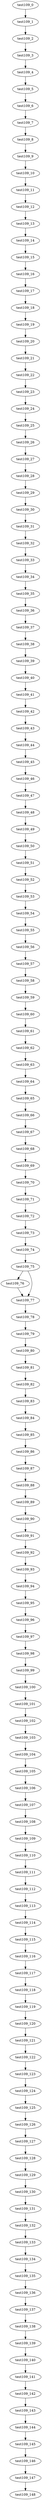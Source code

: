 digraph G {
test109_0->test109_1;
test109_1->test109_2;
test109_2->test109_3;
test109_3->test109_4;
test109_4->test109_5;
test109_5->test109_6;
test109_6->test109_7;
test109_7->test109_8;
test109_8->test109_9;
test109_9->test109_10;
test109_10->test109_11;
test109_11->test109_12;
test109_12->test109_13;
test109_13->test109_14;
test109_14->test109_15;
test109_15->test109_16;
test109_16->test109_17;
test109_17->test109_18;
test109_18->test109_19;
test109_19->test109_20;
test109_20->test109_21;
test109_21->test109_22;
test109_22->test109_23;
test109_23->test109_24;
test109_24->test109_25;
test109_25->test109_26;
test109_26->test109_27;
test109_27->test109_28;
test109_28->test109_29;
test109_29->test109_30;
test109_30->test109_31;
test109_31->test109_32;
test109_32->test109_33;
test109_33->test109_34;
test109_34->test109_35;
test109_35->test109_36;
test109_36->test109_37;
test109_37->test109_38;
test109_38->test109_39;
test109_39->test109_40;
test109_40->test109_41;
test109_41->test109_42;
test109_42->test109_43;
test109_43->test109_44;
test109_44->test109_45;
test109_45->test109_46;
test109_46->test109_47;
test109_47->test109_48;
test109_48->test109_49;
test109_49->test109_50;
test109_50->test109_51;
test109_51->test109_52;
test109_52->test109_53;
test109_53->test109_54;
test109_54->test109_55;
test109_55->test109_56;
test109_56->test109_57;
test109_57->test109_58;
test109_58->test109_59;
test109_59->test109_60;
test109_60->test109_61;
test109_61->test109_62;
test109_62->test109_63;
test109_63->test109_64;
test109_64->test109_65;
test109_65->test109_66;
test109_66->test109_67;
test109_67->test109_68;
test109_68->test109_69;
test109_69->test109_70;
test109_70->test109_71;
test109_71->test109_72;
test109_72->test109_73;
test109_73->test109_74;
test109_74->test109_75;
test109_75->test109_76;
test109_75->test109_77;
test109_76->test109_77;
test109_77->test109_78;
test109_78->test109_79;
test109_79->test109_80;
test109_80->test109_81;
test109_81->test109_82;
test109_82->test109_83;
test109_83->test109_84;
test109_84->test109_85;
test109_85->test109_86;
test109_86->test109_87;
test109_87->test109_88;
test109_88->test109_89;
test109_89->test109_90;
test109_90->test109_91;
test109_91->test109_92;
test109_92->test109_93;
test109_93->test109_94;
test109_94->test109_95;
test109_95->test109_96;
test109_96->test109_97;
test109_97->test109_98;
test109_98->test109_99;
test109_99->test109_100;
test109_100->test109_101;
test109_101->test109_102;
test109_102->test109_103;
test109_103->test109_104;
test109_104->test109_105;
test109_105->test109_106;
test109_106->test109_107;
test109_107->test109_108;
test109_108->test109_109;
test109_109->test109_110;
test109_110->test109_111;
test109_111->test109_112;
test109_112->test109_113;
test109_113->test109_114;
test109_114->test109_115;
test109_115->test109_116;
test109_116->test109_117;
test109_117->test109_118;
test109_118->test109_119;
test109_119->test109_120;
test109_120->test109_121;
test109_121->test109_122;
test109_122->test109_123;
test109_123->test109_124;
test109_124->test109_125;
test109_125->test109_126;
test109_126->test109_127;
test109_127->test109_128;
test109_128->test109_129;
test109_129->test109_130;
test109_130->test109_131;
test109_131->test109_132;
test109_132->test109_133;
test109_133->test109_134;
test109_134->test109_135;
test109_135->test109_136;
test109_136->test109_137;
test109_137->test109_138;
test109_138->test109_139;
test109_139->test109_140;
test109_140->test109_141;
test109_141->test109_142;
test109_142->test109_143;
test109_143->test109_144;
test109_144->test109_145;
test109_145->test109_146;
test109_146->test109_147;
test109_147->test109_148;

}
